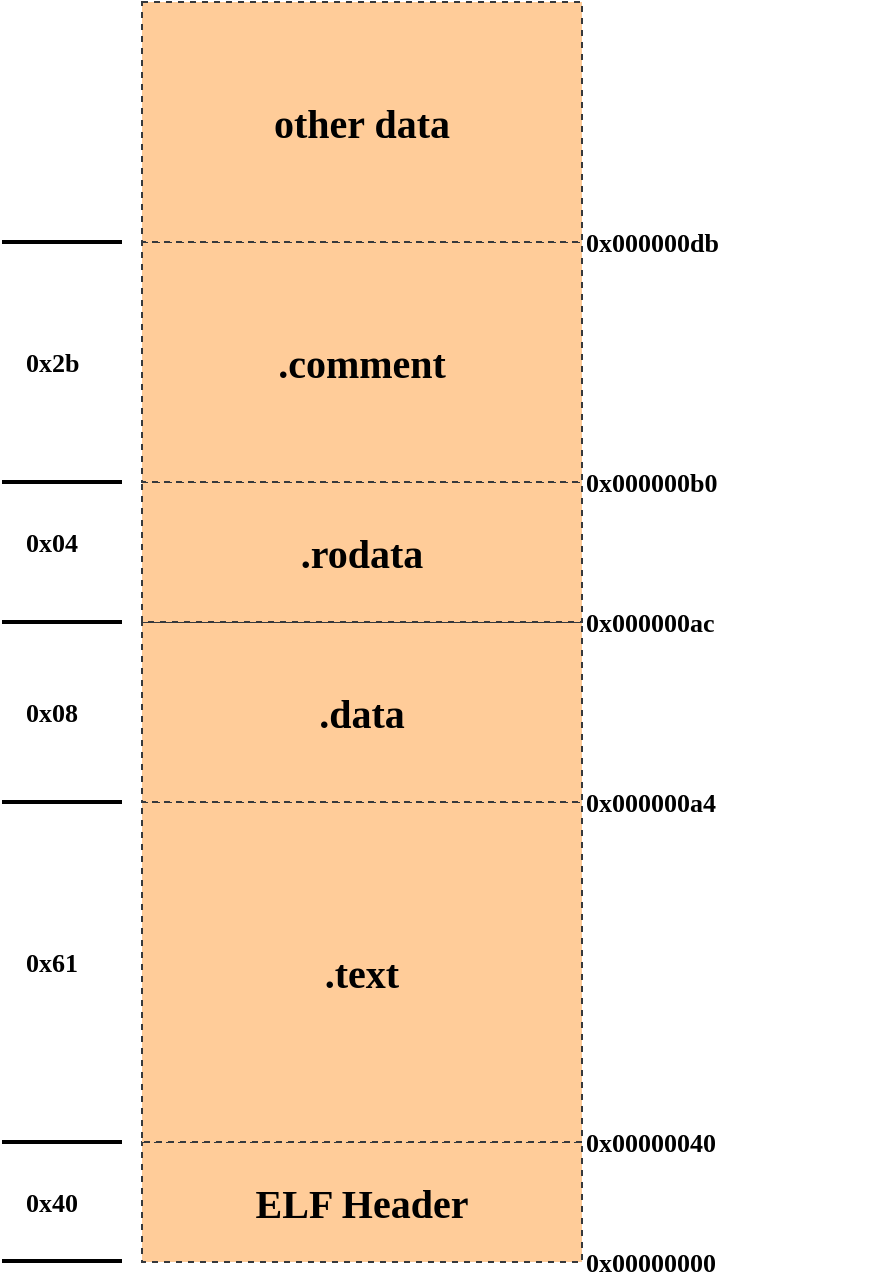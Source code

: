 <mxfile version="14.3.0" type="github">
  <diagram id="ArbItDSfS2hNIC00Cbeu" name="Page-1">
    <mxGraphModel dx="1483" dy="1952" grid="1" gridSize="10" guides="1" tooltips="1" connect="1" arrows="1" fold="1" page="1" pageScale="1" pageWidth="827" pageHeight="1169" math="0" shadow="0">
      <root>
        <mxCell id="0" />
        <mxCell id="1" parent="0" />
        <mxCell id="q-xGUemZeF0ZS09BVwWl-1" value="&lt;font style=&quot;font-size: 20px&quot;&gt;ELF Header&lt;/font&gt;" style="rounded=0;whiteSpace=wrap;html=1;fontFamily=Comic Sans MS;fillColor=#ffcc99;strokeColor=#36393d;dashed=1;fontStyle=1" vertex="1" parent="1">
          <mxGeometry x="310" y="220" width="220" height="60" as="geometry" />
        </mxCell>
        <mxCell id="q-xGUemZeF0ZS09BVwWl-2" value="&lt;font style=&quot;font-size: 13px&quot;&gt;&lt;span&gt;0x00000000&lt;/span&gt;&lt;/font&gt;" style="text;html=1;strokeColor=none;fillColor=none;align=left;verticalAlign=middle;whiteSpace=wrap;rounded=0;dashed=1;fontFamily=Comic Sans MS;fontStyle=1" vertex="1" parent="1">
          <mxGeometry x="530" y="270" width="150" height="20" as="geometry" />
        </mxCell>
        <mxCell id="q-xGUemZeF0ZS09BVwWl-3" value="" style="endArrow=none;html=1;fontFamily=Comic Sans MS;strokeWidth=2;rounded=0;fontStyle=1" edge="1" parent="1">
          <mxGeometry width="50" height="50" relative="1" as="geometry">
            <mxPoint x="240" y="220" as="sourcePoint" />
            <mxPoint x="300" y="220" as="targetPoint" />
          </mxGeometry>
        </mxCell>
        <mxCell id="q-xGUemZeF0ZS09BVwWl-5" value="" style="endArrow=none;html=1;fontFamily=Comic Sans MS;strokeWidth=2;fontStyle=1" edge="1" parent="1">
          <mxGeometry width="50" height="50" relative="1" as="geometry">
            <mxPoint x="240" y="279.5" as="sourcePoint" />
            <mxPoint x="300" y="279.5" as="targetPoint" />
          </mxGeometry>
        </mxCell>
        <mxCell id="q-xGUemZeF0ZS09BVwWl-7" value="&lt;font style=&quot;font-size: 13px&quot;&gt;0x40&lt;/font&gt;" style="text;html=1;strokeColor=none;fillColor=none;align=left;verticalAlign=middle;whiteSpace=wrap;rounded=0;dashed=1;fontFamily=Comic Sans MS;fontStyle=1" vertex="1" parent="1">
          <mxGeometry x="250" y="240" width="150" height="20" as="geometry" />
        </mxCell>
        <mxCell id="q-xGUemZeF0ZS09BVwWl-9" value="&lt;span style=&quot;font-size: 20px&quot;&gt;.text&lt;/span&gt;" style="rounded=0;whiteSpace=wrap;html=1;fontFamily=Comic Sans MS;fillColor=#ffcc99;strokeColor=#36393d;dashed=1;fontStyle=1" vertex="1" parent="1">
          <mxGeometry x="310" y="50" width="220" height="170" as="geometry" />
        </mxCell>
        <mxCell id="q-xGUemZeF0ZS09BVwWl-10" value="&lt;font style=&quot;font-size: 13px&quot;&gt;0x00000040&lt;/font&gt;" style="text;html=1;strokeColor=none;fillColor=none;align=left;verticalAlign=middle;whiteSpace=wrap;rounded=0;dashed=1;fontFamily=Comic Sans MS;fontStyle=1" vertex="1" parent="1">
          <mxGeometry x="530" y="210" width="150" height="20" as="geometry" />
        </mxCell>
        <mxCell id="q-xGUemZeF0ZS09BVwWl-14" value="" style="endArrow=none;html=1;fontFamily=Comic Sans MS;strokeWidth=2;rounded=0;fontStyle=1" edge="1" parent="1">
          <mxGeometry width="50" height="50" relative="1" as="geometry">
            <mxPoint x="240" y="50" as="sourcePoint" />
            <mxPoint x="300" y="50" as="targetPoint" />
          </mxGeometry>
        </mxCell>
        <mxCell id="q-xGUemZeF0ZS09BVwWl-16" value="&lt;font style=&quot;font-size: 13px&quot;&gt;0x61&lt;/font&gt;" style="text;html=1;strokeColor=none;fillColor=none;align=left;verticalAlign=middle;whiteSpace=wrap;rounded=0;dashed=1;fontFamily=Comic Sans MS;fontStyle=1" vertex="1" parent="1">
          <mxGeometry x="250" y="120" width="150" height="20" as="geometry" />
        </mxCell>
        <mxCell id="q-xGUemZeF0ZS09BVwWl-17" value="&lt;font style=&quot;font-size: 13px&quot;&gt;0x000000a4&lt;/font&gt;" style="text;html=1;strokeColor=none;fillColor=none;align=left;verticalAlign=middle;whiteSpace=wrap;rounded=0;dashed=1;fontFamily=Comic Sans MS;fontStyle=1" vertex="1" parent="1">
          <mxGeometry x="530" y="40" width="150" height="20" as="geometry" />
        </mxCell>
        <mxCell id="q-xGUemZeF0ZS09BVwWl-18" value="&lt;span style=&quot;font-size: 20px&quot;&gt;.data&lt;/span&gt;" style="rounded=0;whiteSpace=wrap;html=1;fontFamily=Comic Sans MS;fillColor=#ffcc99;strokeColor=#36393d;dashed=1;fontStyle=1" vertex="1" parent="1">
          <mxGeometry x="310" y="-40" width="220" height="90" as="geometry" />
        </mxCell>
        <mxCell id="q-xGUemZeF0ZS09BVwWl-19" value="" style="endArrow=none;html=1;fontFamily=Comic Sans MS;strokeWidth=2;rounded=0;fontStyle=1" edge="1" parent="1">
          <mxGeometry width="50" height="50" relative="1" as="geometry">
            <mxPoint x="240" y="-40" as="sourcePoint" />
            <mxPoint x="300" y="-40" as="targetPoint" />
          </mxGeometry>
        </mxCell>
        <mxCell id="q-xGUemZeF0ZS09BVwWl-20" value="&lt;font style=&quot;font-size: 13px&quot;&gt;0x08&lt;/font&gt;" style="text;html=1;strokeColor=none;fillColor=none;align=left;verticalAlign=middle;whiteSpace=wrap;rounded=0;dashed=1;fontFamily=Comic Sans MS;fontStyle=1" vertex="1" parent="1">
          <mxGeometry x="250" y="-5" width="150" height="20" as="geometry" />
        </mxCell>
        <mxCell id="q-xGUemZeF0ZS09BVwWl-21" value="&lt;font style=&quot;font-size: 13px&quot;&gt;0x000000ac&lt;/font&gt;" style="text;html=1;strokeColor=none;fillColor=none;align=left;verticalAlign=middle;whiteSpace=wrap;rounded=0;dashed=1;fontFamily=Comic Sans MS;fontStyle=1" vertex="1" parent="1">
          <mxGeometry x="530" y="-50" width="150" height="20" as="geometry" />
        </mxCell>
        <mxCell id="q-xGUemZeF0ZS09BVwWl-22" value="&lt;span style=&quot;font-size: 20px&quot;&gt;.rodata&lt;/span&gt;" style="rounded=0;whiteSpace=wrap;html=1;fontFamily=Comic Sans MS;fillColor=#ffcc99;strokeColor=#36393d;dashed=1;fontStyle=1" vertex="1" parent="1">
          <mxGeometry x="310" y="-110" width="220" height="70" as="geometry" />
        </mxCell>
        <mxCell id="q-xGUemZeF0ZS09BVwWl-23" value="" style="endArrow=none;html=1;fontFamily=Comic Sans MS;strokeWidth=2;rounded=0;fontStyle=1" edge="1" parent="1">
          <mxGeometry width="50" height="50" relative="1" as="geometry">
            <mxPoint x="240" y="-110" as="sourcePoint" />
            <mxPoint x="300" y="-110" as="targetPoint" />
          </mxGeometry>
        </mxCell>
        <mxCell id="q-xGUemZeF0ZS09BVwWl-24" value="&lt;font style=&quot;font-size: 13px&quot;&gt;0x04&lt;/font&gt;" style="text;html=1;strokeColor=none;fillColor=none;align=left;verticalAlign=middle;whiteSpace=wrap;rounded=0;dashed=1;fontFamily=Comic Sans MS;fontStyle=1" vertex="1" parent="1">
          <mxGeometry x="250" y="-90" width="150" height="20" as="geometry" />
        </mxCell>
        <mxCell id="q-xGUemZeF0ZS09BVwWl-25" value="&lt;font style=&quot;font-size: 13px&quot;&gt;0x000000b0&lt;/font&gt;" style="text;html=1;strokeColor=none;fillColor=none;align=left;verticalAlign=middle;whiteSpace=wrap;rounded=0;dashed=1;fontFamily=Comic Sans MS;fontStyle=1" vertex="1" parent="1">
          <mxGeometry x="530" y="-120" width="150" height="20" as="geometry" />
        </mxCell>
        <mxCell id="q-xGUemZeF0ZS09BVwWl-26" value="&lt;span style=&quot;font-size: 20px&quot;&gt;.comment&lt;/span&gt;" style="rounded=0;whiteSpace=wrap;html=1;fontFamily=Comic Sans MS;fillColor=#ffcc99;strokeColor=#36393d;dashed=1;fontStyle=1" vertex="1" parent="1">
          <mxGeometry x="310" y="-230" width="220" height="120" as="geometry" />
        </mxCell>
        <mxCell id="q-xGUemZeF0ZS09BVwWl-27" value="" style="endArrow=none;html=1;fontFamily=Comic Sans MS;strokeWidth=2;rounded=0;fontStyle=1" edge="1" parent="1">
          <mxGeometry width="50" height="50" relative="1" as="geometry">
            <mxPoint x="240" y="-230" as="sourcePoint" />
            <mxPoint x="300" y="-230" as="targetPoint" />
          </mxGeometry>
        </mxCell>
        <mxCell id="q-xGUemZeF0ZS09BVwWl-28" value="&lt;font style=&quot;font-size: 13px&quot;&gt;0x2b&lt;/font&gt;" style="text;html=1;strokeColor=none;fillColor=none;align=left;verticalAlign=middle;whiteSpace=wrap;rounded=0;dashed=1;fontFamily=Comic Sans MS;fontStyle=1" vertex="1" parent="1">
          <mxGeometry x="250" y="-180" width="150" height="20" as="geometry" />
        </mxCell>
        <mxCell id="q-xGUemZeF0ZS09BVwWl-29" value="&lt;font style=&quot;font-size: 13px&quot;&gt;0x000000db&lt;/font&gt;" style="text;html=1;strokeColor=none;fillColor=none;align=left;verticalAlign=middle;whiteSpace=wrap;rounded=0;dashed=1;fontFamily=Comic Sans MS;fontStyle=1" vertex="1" parent="1">
          <mxGeometry x="530" y="-240" width="150" height="20" as="geometry" />
        </mxCell>
        <mxCell id="q-xGUemZeF0ZS09BVwWl-30" value="&lt;span style=&quot;font-size: 20px&quot;&gt;other data&lt;/span&gt;" style="rounded=0;whiteSpace=wrap;html=1;fontFamily=Comic Sans MS;fillColor=#ffcc99;strokeColor=#36393d;dashed=1;fontStyle=1" vertex="1" parent="1">
          <mxGeometry x="310" y="-350" width="220" height="120" as="geometry" />
        </mxCell>
      </root>
    </mxGraphModel>
  </diagram>
</mxfile>
